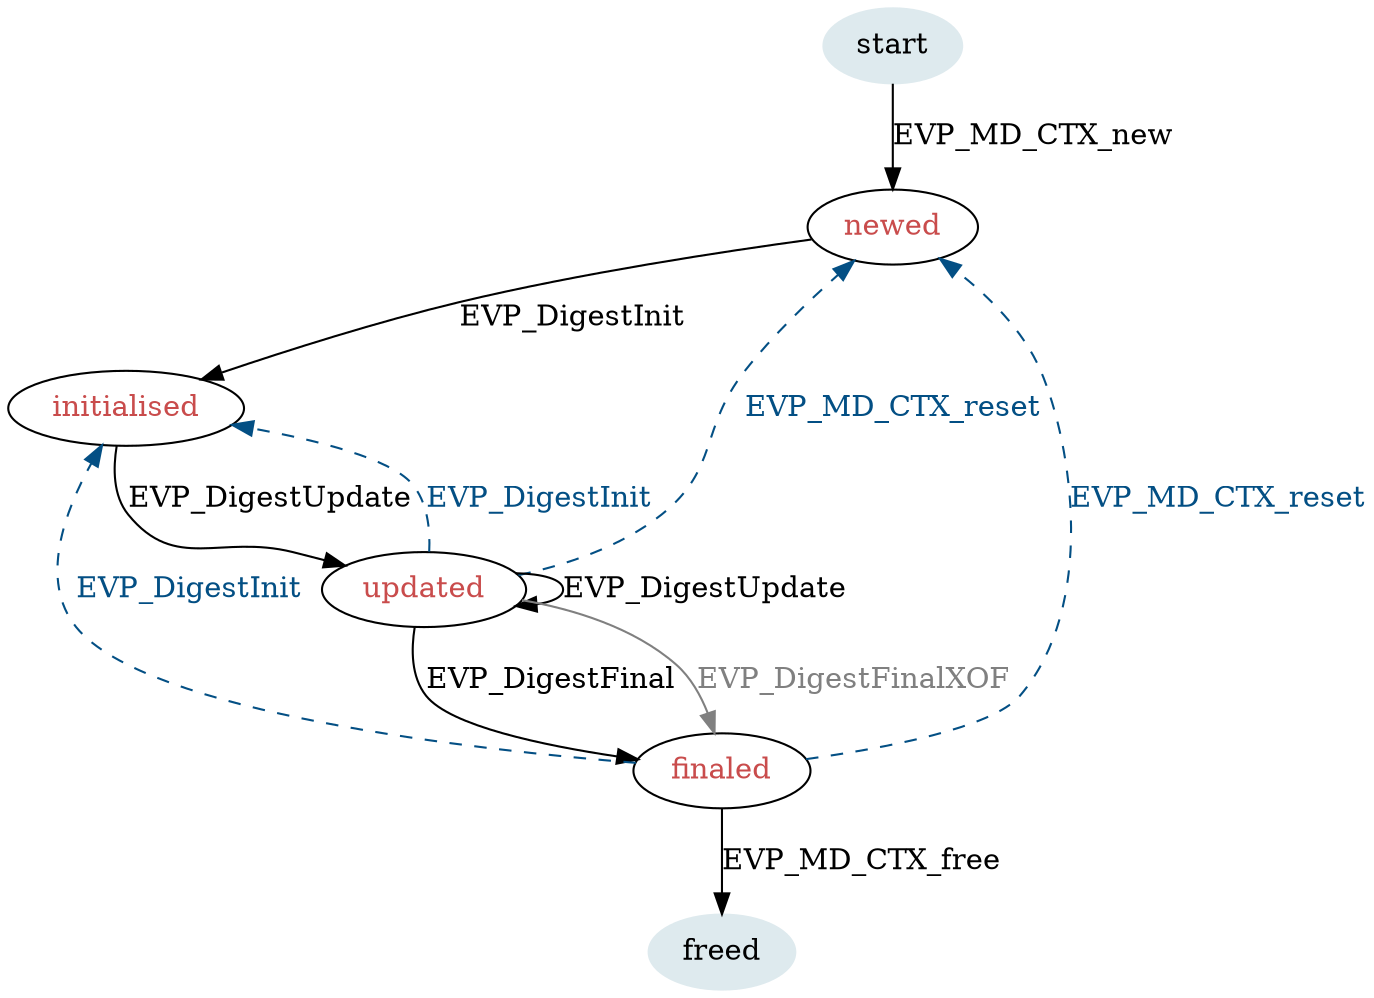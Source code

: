 digraph digest {
    bgcolor="#00000000";

    begin [label=start, color="#deeaee", style="filled"];
    newed [label=newed, fontcolor="#c94c4c", style="solid"];
    initialised [label=initialised, fontcolor="#c94c4c"];
    updated [label=updated, fontcolor="#c94c4c"];
    finaled [label="finaled", fontcolor="#c94c4c"];
    end [label="freed", color="#deeaee", style="filled"];

    begin -> newed [label="EVP_MD_CTX_new"];
    newed -> initialised [label="EVP_DigestInit"];
    initialised -> updated [label="EVP_DigestUpdate", weight=3];
    updated -> updated [label="EVP_DigestUpdate"];
    updated -> finaled [label="EVP_DigestFinal"];
    updated -> finaled [label="EVP_DigestFinalXOF",
                        fontcolor="#808080", color="#808080"];
    /* Once this works it should go back in:
    finaled -> finaled [taillabel="EVP_DigestFinalXOF",
                        labeldistance=9, labelangle=345,
                        labelfontcolor="#808080", color="#808080"];
    */
    finaled -> end [label="EVP_MD_CTX_free"];
    finaled -> newed [label="EVP_MD_CTX_reset", style=dashed, weight=2,
                      color="#034f84", fontcolor="#034f84"];
    updated -> newed [label="EVP_MD_CTX_reset", style=dashed,
                      color="#034f84", fontcolor="#034f84"];
    updated -> initialised [label="EVP_DigestInit", weight=0, style=dashed,
                            color="#034f84", fontcolor="#034f84"];
    finaled -> initialised [label="EVP_DigestInit", style=dashed,
                            color="#034f84", fontcolor="#034f84"];
}
 
